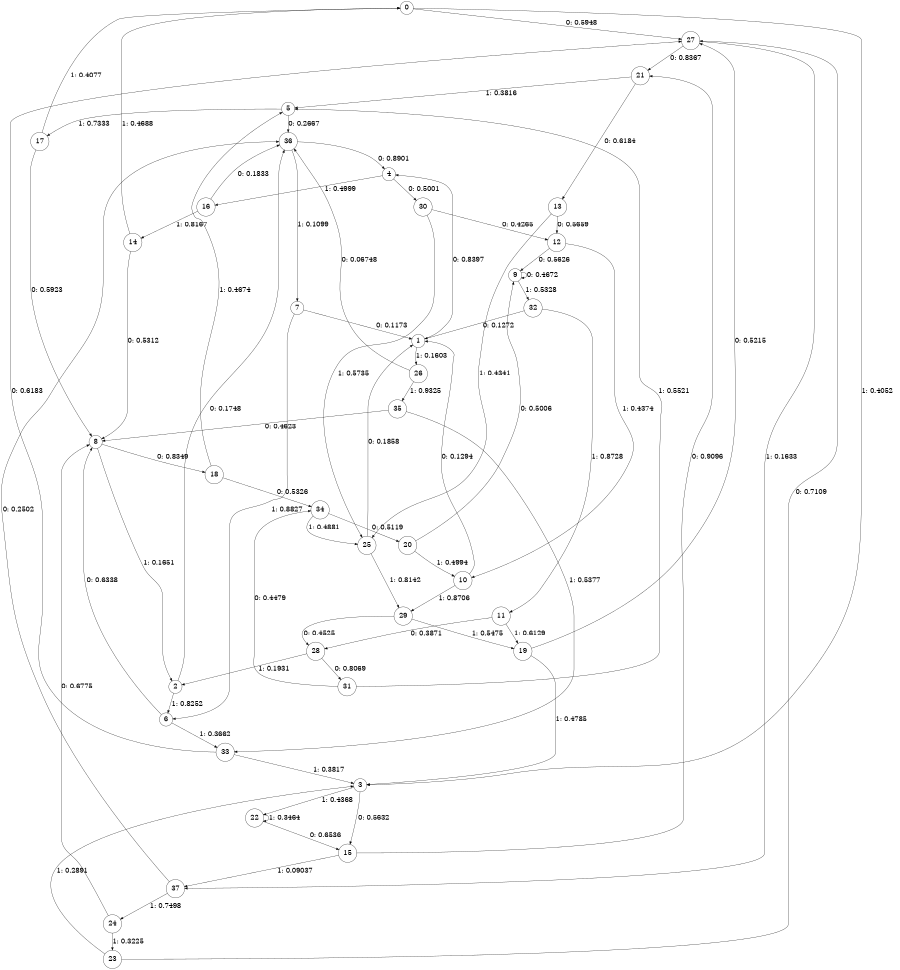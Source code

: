 digraph "ch10faceL8" {
size = "6,8.5";
ratio = "fill";
node [shape = circle];
node [fontsize = 24];
edge [fontsize = 24];
0 -> 27 [label = "0: 0.5948   "];
0 -> 3 [label = "1: 0.4052   "];
1 -> 4 [label = "0: 0.8397   "];
1 -> 26 [label = "1: 0.1603   "];
2 -> 36 [label = "0: 0.1748   "];
2 -> 6 [label = "1: 0.8252   "];
3 -> 15 [label = "0: 0.5632   "];
3 -> 22 [label = "1: 0.4368   "];
4 -> 30 [label = "0: 0.5001   "];
4 -> 16 [label = "1: 0.4999   "];
5 -> 36 [label = "0: 0.2667   "];
5 -> 17 [label = "1: 0.7333   "];
6 -> 8 [label = "0: 0.6338   "];
6 -> 33 [label = "1: 0.3662   "];
7 -> 1 [label = "0: 0.1173   "];
7 -> 6 [label = "1: 0.8827   "];
8 -> 18 [label = "0: 0.8349   "];
8 -> 2 [label = "1: 0.1651   "];
9 -> 9 [label = "0: 0.4672   "];
9 -> 32 [label = "1: 0.5328   "];
10 -> 1 [label = "0: 0.1294   "];
10 -> 29 [label = "1: 0.8706   "];
11 -> 28 [label = "0: 0.3871   "];
11 -> 19 [label = "1: 0.6129   "];
12 -> 9 [label = "0: 0.5626   "];
12 -> 10 [label = "1: 0.4374   "];
13 -> 12 [label = "0: 0.5659   "];
13 -> 25 [label = "1: 0.4341   "];
14 -> 8 [label = "0: 0.5312   "];
14 -> 0 [label = "1: 0.4688   "];
15 -> 21 [label = "0: 0.9096   "];
15 -> 37 [label = "1: 0.09037  "];
16 -> 36 [label = "0: 0.1833   "];
16 -> 14 [label = "1: 0.8167   "];
17 -> 8 [label = "0: 0.5923   "];
17 -> 0 [label = "1: 0.4077   "];
18 -> 34 [label = "0: 0.5326   "];
18 -> 5 [label = "1: 0.4674   "];
19 -> 27 [label = "0: 0.5215   "];
19 -> 3 [label = "1: 0.4785   "];
20 -> 9 [label = "0: 0.5006   "];
20 -> 10 [label = "1: 0.4994   "];
21 -> 13 [label = "0: 0.6184   "];
21 -> 5 [label = "1: 0.3816   "];
22 -> 15 [label = "0: 0.6536   "];
22 -> 22 [label = "1: 0.3464   "];
23 -> 27 [label = "0: 0.7109   "];
23 -> 3 [label = "1: 0.2891   "];
24 -> 8 [label = "0: 0.6775   "];
24 -> 23 [label = "1: 0.3225   "];
25 -> 1 [label = "0: 0.1858   "];
25 -> 29 [label = "1: 0.8142   "];
26 -> 36 [label = "0: 0.06748  "];
26 -> 35 [label = "1: 0.9325   "];
27 -> 21 [label = "0: 0.8367   "];
27 -> 37 [label = "1: 0.1633   "];
28 -> 31 [label = "0: 0.8069   "];
28 -> 2 [label = "1: 0.1931   "];
29 -> 28 [label = "0: 0.4525   "];
29 -> 19 [label = "1: 0.5475   "];
30 -> 12 [label = "0: 0.4265   "];
30 -> 25 [label = "1: 0.5735   "];
31 -> 34 [label = "0: 0.4479   "];
31 -> 5 [label = "1: 0.5521   "];
32 -> 1 [label = "0: 0.1272   "];
32 -> 11 [label = "1: 0.8728   "];
33 -> 27 [label = "0: 0.6183   "];
33 -> 3 [label = "1: 0.3817   "];
34 -> 20 [label = "0: 0.5119   "];
34 -> 25 [label = "1: 0.4881   "];
35 -> 8 [label = "0: 0.4623   "];
35 -> 33 [label = "1: 0.5377   "];
36 -> 4 [label = "0: 0.8901   "];
36 -> 7 [label = "1: 0.1099   "];
37 -> 36 [label = "0: 0.2502   "];
37 -> 24 [label = "1: 0.7498   "];
}